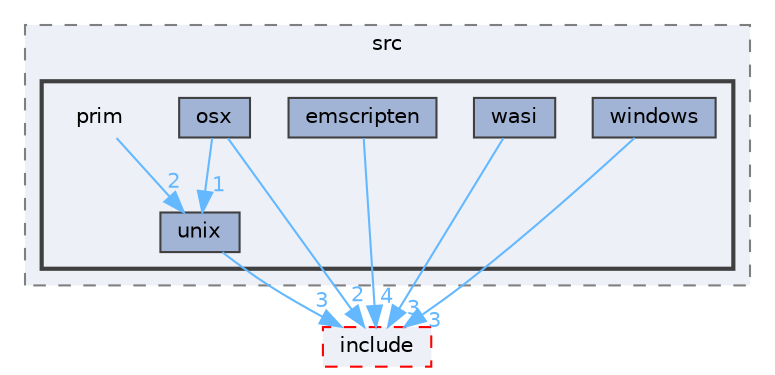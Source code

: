 digraph "runtime/EASTL/packages/mimalloc/src/prim"
{
 // LATEX_PDF_SIZE
  bgcolor="transparent";
  edge [fontname=Helvetica,fontsize=10,labelfontname=Helvetica,labelfontsize=10];
  node [fontname=Helvetica,fontsize=10,shape=box,height=0.2,width=0.4];
  compound=true
  subgraph clusterdir_fedc5c195628998e7d79c31476661589 {
    graph [ bgcolor="#edf0f7", pencolor="grey50", label="src", fontname=Helvetica,fontsize=10 style="filled,dashed", URL="dir_fedc5c195628998e7d79c31476661589.html",tooltip=""]
  subgraph clusterdir_d64908bae465b754afd79e51ffb7c7ab {
    graph [ bgcolor="#edf0f7", pencolor="grey25", label="", fontname=Helvetica,fontsize=10 style="filled,bold", URL="dir_d64908bae465b754afd79e51ffb7c7ab.html",tooltip=""]
    dir_d64908bae465b754afd79e51ffb7c7ab [shape=plaintext, label="prim"];
  dir_6c02bd7e2a4e0229b06e946f522b531c [label="emscripten", fillcolor="#a2b4d6", color="grey25", style="filled", URL="dir_6c02bd7e2a4e0229b06e946f522b531c.html",tooltip=""];
  dir_5d8ab3e43bb1ba9125bbb2f8ebd69a03 [label="osx", fillcolor="#a2b4d6", color="grey25", style="filled", URL="dir_5d8ab3e43bb1ba9125bbb2f8ebd69a03.html",tooltip=""];
  dir_71a46e8df1b69f943c13008ac86ce1ec [label="unix", fillcolor="#a2b4d6", color="grey25", style="filled", URL="dir_71a46e8df1b69f943c13008ac86ce1ec.html",tooltip=""];
  dir_10d67e5bda2a9e65275e9f5633038587 [label="wasi", fillcolor="#a2b4d6", color="grey25", style="filled", URL="dir_10d67e5bda2a9e65275e9f5633038587.html",tooltip=""];
  dir_fa1fdbe6b98d1d22c76ed16ba8afe2db [label="windows", fillcolor="#a2b4d6", color="grey25", style="filled", URL="dir_fa1fdbe6b98d1d22c76ed16ba8afe2db.html",tooltip=""];
  }
  }
  dir_a8c403b256360842043cc117c4dd8b14 [label="include", fillcolor="#edf0f7", color="red", style="filled,dashed", URL="dir_a8c403b256360842043cc117c4dd8b14.html",tooltip=""];
  dir_d64908bae465b754afd79e51ffb7c7ab->dir_71a46e8df1b69f943c13008ac86ce1ec [headlabel="2", labeldistance=1.5 headhref="dir_000103_000129.html" href="dir_000103_000129.html" color="steelblue1" fontcolor="steelblue1"];
  dir_6c02bd7e2a4e0229b06e946f522b531c->dir_a8c403b256360842043cc117c4dd8b14 [headlabel="4", labeldistance=1.5 headhref="dir_000037_000085.html" href="dir_000037_000085.html" color="steelblue1" fontcolor="steelblue1"];
  dir_5d8ab3e43bb1ba9125bbb2f8ebd69a03->dir_71a46e8df1b69f943c13008ac86ce1ec [headlabel="1", labeldistance=1.5 headhref="dir_000101_000129.html" href="dir_000101_000129.html" color="steelblue1" fontcolor="steelblue1"];
  dir_5d8ab3e43bb1ba9125bbb2f8ebd69a03->dir_a8c403b256360842043cc117c4dd8b14 [headlabel="2", labeldistance=1.5 headhref="dir_000101_000085.html" href="dir_000101_000085.html" color="steelblue1" fontcolor="steelblue1"];
  dir_71a46e8df1b69f943c13008ac86ce1ec->dir_a8c403b256360842043cc117c4dd8b14 [headlabel="3", labeldistance=1.5 headhref="dir_000129_000085.html" href="dir_000129_000085.html" color="steelblue1" fontcolor="steelblue1"];
  dir_10d67e5bda2a9e65275e9f5633038587->dir_a8c403b256360842043cc117c4dd8b14 [headlabel="3", labeldistance=1.5 headhref="dir_000133_000085.html" href="dir_000133_000085.html" color="steelblue1" fontcolor="steelblue1"];
  dir_fa1fdbe6b98d1d22c76ed16ba8afe2db->dir_a8c403b256360842043cc117c4dd8b14 [headlabel="3", labeldistance=1.5 headhref="dir_000134_000085.html" href="dir_000134_000085.html" color="steelblue1" fontcolor="steelblue1"];
}
